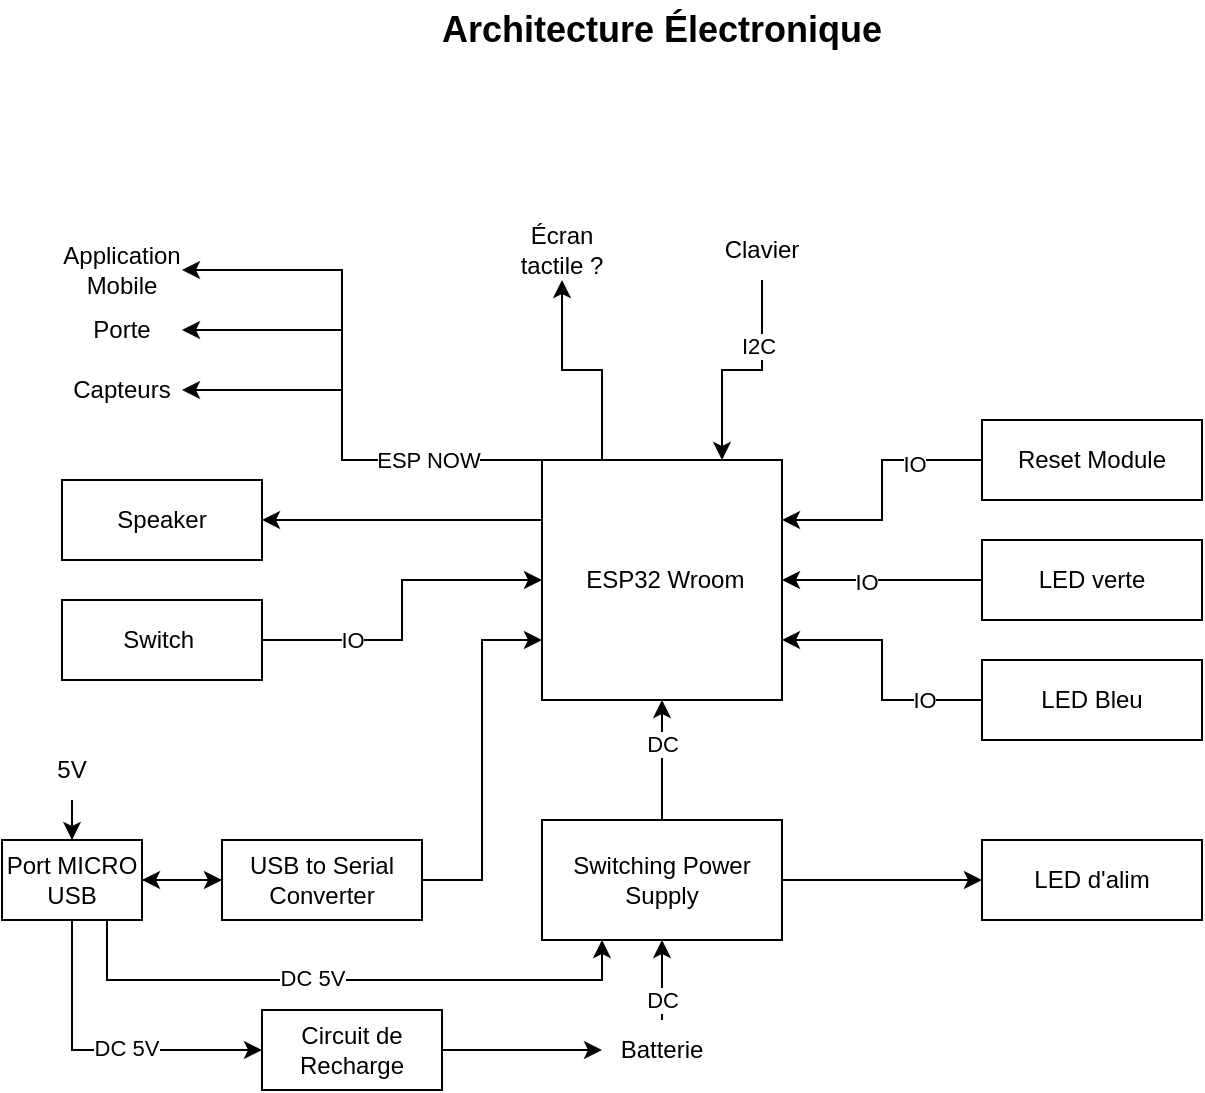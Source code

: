 <mxfile version="21.0.8" type="device"><diagram id="tYPHbK1kJAwYhiZg6krK" name="Page-1"><mxGraphModel dx="1259" dy="656" grid="1" gridSize="10" guides="1" tooltips="1" connect="1" arrows="1" fold="1" page="1" pageScale="1" pageWidth="827" pageHeight="1169" math="0" shadow="0"><root><mxCell id="0"/><mxCell id="1" parent="0"/><mxCell id="I8_SGhkJe4jmLoIYcksJ-7" style="edgeStyle=orthogonalEdgeStyle;rounded=0;orthogonalLoop=1;jettySize=auto;html=1;entryX=0.5;entryY=1;entryDx=0;entryDy=0;exitX=0.25;exitY=0;exitDx=0;exitDy=0;" parent="1" source="I8_SGhkJe4jmLoIYcksJ-1" target="I8_SGhkJe4jmLoIYcksJ-5" edge="1"><mxGeometry relative="1" as="geometry"/></mxCell><mxCell id="I8_SGhkJe4jmLoIYcksJ-20" style="edgeStyle=orthogonalEdgeStyle;rounded=0;orthogonalLoop=1;jettySize=auto;html=1;entryX=1;entryY=0.5;entryDx=0;entryDy=0;exitX=0;exitY=0.25;exitDx=0;exitDy=0;" parent="1" source="I8_SGhkJe4jmLoIYcksJ-1" target="I8_SGhkJe4jmLoIYcksJ-17" edge="1"><mxGeometry relative="1" as="geometry"/></mxCell><mxCell id="I8_SGhkJe4jmLoIYcksJ-1" value="&amp;nbsp;ESP32 Wroom" style="whiteSpace=wrap;html=1;aspect=fixed;" parent="1" vertex="1"><mxGeometry x="384" y="270" width="120" height="120" as="geometry"/></mxCell><mxCell id="I8_SGhkJe4jmLoIYcksJ-3" style="edgeStyle=orthogonalEdgeStyle;rounded=0;orthogonalLoop=1;jettySize=auto;html=1;entryX=0.5;entryY=1;entryDx=0;entryDy=0;" parent="1" source="I8_SGhkJe4jmLoIYcksJ-2" target="I8_SGhkJe4jmLoIYcksJ-1" edge="1"><mxGeometry relative="1" as="geometry"/></mxCell><mxCell id="I8_SGhkJe4jmLoIYcksJ-10" value="DC" style="edgeLabel;html=1;align=center;verticalAlign=middle;resizable=0;points=[];" parent="I8_SGhkJe4jmLoIYcksJ-3" vertex="1" connectable="0"><mxGeometry x="0.266" relative="1" as="geometry"><mxPoint as="offset"/></mxGeometry></mxCell><mxCell id="5wyOwEhhCZ5imgbM7BRu-1" style="edgeStyle=orthogonalEdgeStyle;rounded=0;orthogonalLoop=1;jettySize=auto;html=1;entryX=0;entryY=0.5;entryDx=0;entryDy=0;" parent="1" source="I8_SGhkJe4jmLoIYcksJ-2" target="I8_SGhkJe4jmLoIYcksJ-34" edge="1"><mxGeometry relative="1" as="geometry"/></mxCell><mxCell id="I8_SGhkJe4jmLoIYcksJ-2" value="Switching Power Supply" style="rounded=0;whiteSpace=wrap;html=1;" parent="1" vertex="1"><mxGeometry x="384" y="450" width="120" height="60" as="geometry"/></mxCell><mxCell id="I8_SGhkJe4jmLoIYcksJ-8" style="edgeStyle=orthogonalEdgeStyle;rounded=0;orthogonalLoop=1;jettySize=auto;html=1;entryX=0.75;entryY=0;entryDx=0;entryDy=0;" parent="1" source="I8_SGhkJe4jmLoIYcksJ-4" target="I8_SGhkJe4jmLoIYcksJ-1" edge="1"><mxGeometry relative="1" as="geometry"/></mxCell><mxCell id="I8_SGhkJe4jmLoIYcksJ-9" value="I2C" style="edgeLabel;html=1;align=center;verticalAlign=middle;resizable=0;points=[];" parent="I8_SGhkJe4jmLoIYcksJ-8" vertex="1" connectable="0"><mxGeometry x="-0.405" y="-2" relative="1" as="geometry"><mxPoint as="offset"/></mxGeometry></mxCell><mxCell id="I8_SGhkJe4jmLoIYcksJ-4" value="Clavier" style="text;html=1;strokeColor=none;fillColor=none;align=center;verticalAlign=middle;whiteSpace=wrap;rounded=0;" parent="1" vertex="1"><mxGeometry x="464" y="150" width="60" height="30" as="geometry"/></mxCell><mxCell id="I8_SGhkJe4jmLoIYcksJ-5" value="Écran&lt;br&gt;tactile ?" style="text;html=1;strokeColor=none;fillColor=none;align=center;verticalAlign=middle;whiteSpace=wrap;rounded=0;" parent="1" vertex="1"><mxGeometry x="364" y="150" width="60" height="30" as="geometry"/></mxCell><mxCell id="I8_SGhkJe4jmLoIYcksJ-13" style="edgeStyle=orthogonalEdgeStyle;rounded=0;orthogonalLoop=1;jettySize=auto;html=1;" parent="1" source="I8_SGhkJe4jmLoIYcksJ-12" target="I8_SGhkJe4jmLoIYcksJ-2" edge="1"><mxGeometry relative="1" as="geometry"/></mxCell><mxCell id="I8_SGhkJe4jmLoIYcksJ-14" value="DC" style="edgeLabel;html=1;align=center;verticalAlign=middle;resizable=0;points=[];" parent="I8_SGhkJe4jmLoIYcksJ-13" vertex="1" connectable="0"><mxGeometry x="0.252" y="1" relative="1" as="geometry"><mxPoint x="1" y="15" as="offset"/></mxGeometry></mxCell><mxCell id="I8_SGhkJe4jmLoIYcksJ-12" value="Batterie" style="text;html=1;strokeColor=none;fillColor=none;align=center;verticalAlign=middle;whiteSpace=wrap;rounded=0;" parent="1" vertex="1"><mxGeometry x="414" y="550" width="60" height="30" as="geometry"/></mxCell><mxCell id="I8_SGhkJe4jmLoIYcksJ-17" value="Speaker" style="rounded=0;whiteSpace=wrap;html=1;" parent="1" vertex="1"><mxGeometry x="144" y="280" width="100" height="40" as="geometry"/></mxCell><mxCell id="I8_SGhkJe4jmLoIYcksJ-22" style="edgeStyle=orthogonalEdgeStyle;rounded=0;orthogonalLoop=1;jettySize=auto;html=1;entryX=0;entryY=0.5;entryDx=0;entryDy=0;" parent="1" source="I8_SGhkJe4jmLoIYcksJ-21" target="I8_SGhkJe4jmLoIYcksJ-1" edge="1"><mxGeometry relative="1" as="geometry"/></mxCell><mxCell id="5wyOwEhhCZ5imgbM7BRu-10" value="IO" style="edgeLabel;html=1;align=center;verticalAlign=middle;resizable=0;points=[];" parent="I8_SGhkJe4jmLoIYcksJ-22" vertex="1" connectable="0"><mxGeometry x="-0.363" y="-1" relative="1" as="geometry"><mxPoint x="-9" y="-1" as="offset"/></mxGeometry></mxCell><mxCell id="I8_SGhkJe4jmLoIYcksJ-21" value="Switch&amp;nbsp;" style="rounded=0;whiteSpace=wrap;html=1;" parent="1" vertex="1"><mxGeometry x="144" y="340" width="100" height="40" as="geometry"/></mxCell><mxCell id="I8_SGhkJe4jmLoIYcksJ-27" style="edgeStyle=orthogonalEdgeStyle;rounded=0;orthogonalLoop=1;jettySize=auto;html=1;entryX=0;entryY=0.5;entryDx=0;entryDy=0;" parent="1" source="I8_SGhkJe4jmLoIYcksJ-23" target="I8_SGhkJe4jmLoIYcksJ-12" edge="1"><mxGeometry relative="1" as="geometry"/></mxCell><mxCell id="I8_SGhkJe4jmLoIYcksJ-23" value="Circuit de &lt;br&gt;Recharge" style="rounded=0;whiteSpace=wrap;html=1;" parent="1" vertex="1"><mxGeometry x="244" y="545" width="90" height="40" as="geometry"/></mxCell><mxCell id="5wyOwEhhCZ5imgbM7BRu-18" style="edgeStyle=orthogonalEdgeStyle;rounded=0;orthogonalLoop=1;jettySize=auto;html=1;entryX=0;entryY=0.5;entryDx=0;entryDy=0;" parent="1" source="I8_SGhkJe4jmLoIYcksJ-28" target="I8_SGhkJe4jmLoIYcksJ-23" edge="1"><mxGeometry relative="1" as="geometry"><Array as="points"><mxPoint x="149" y="565"/></Array></mxGeometry></mxCell><mxCell id="5wyOwEhhCZ5imgbM7BRu-23" value="DC 5V" style="edgeLabel;html=1;align=center;verticalAlign=middle;resizable=0;points=[];" parent="5wyOwEhhCZ5imgbM7BRu-18" vertex="1" connectable="0"><mxGeometry x="0.142" y="1" relative="1" as="geometry"><mxPoint as="offset"/></mxGeometry></mxCell><mxCell id="5wyOwEhhCZ5imgbM7BRu-19" value="" style="edgeStyle=orthogonalEdgeStyle;rounded=0;orthogonalLoop=1;jettySize=auto;html=1;" parent="1" source="I8_SGhkJe4jmLoIYcksJ-28" target="5wyOwEhhCZ5imgbM7BRu-13" edge="1"><mxGeometry relative="1" as="geometry"/></mxCell><mxCell id="5wyOwEhhCZ5imgbM7BRu-20" style="edgeStyle=orthogonalEdgeStyle;rounded=0;orthogonalLoop=1;jettySize=auto;html=1;entryX=0.25;entryY=1;entryDx=0;entryDy=0;exitX=0.75;exitY=1;exitDx=0;exitDy=0;" parent="1" source="I8_SGhkJe4jmLoIYcksJ-28" target="I8_SGhkJe4jmLoIYcksJ-2" edge="1"><mxGeometry relative="1" as="geometry"><Array as="points"><mxPoint x="167" y="530"/><mxPoint x="414" y="530"/></Array></mxGeometry></mxCell><mxCell id="5wyOwEhhCZ5imgbM7BRu-22" value="DC 5V" style="edgeLabel;html=1;align=center;verticalAlign=middle;resizable=0;points=[];" parent="5wyOwEhhCZ5imgbM7BRu-20" vertex="1" connectable="0"><mxGeometry x="-0.108" y="1" relative="1" as="geometry"><mxPoint as="offset"/></mxGeometry></mxCell><mxCell id="I8_SGhkJe4jmLoIYcksJ-28" value="Port MICRO USB" style="rounded=0;whiteSpace=wrap;html=1;" parent="1" vertex="1"><mxGeometry x="114" y="460" width="70" height="40" as="geometry"/></mxCell><mxCell id="I8_SGhkJe4jmLoIYcksJ-32" value="" style="edgeStyle=orthogonalEdgeStyle;rounded=0;orthogonalLoop=1;jettySize=auto;html=1;" parent="1" source="I8_SGhkJe4jmLoIYcksJ-31" target="I8_SGhkJe4jmLoIYcksJ-28" edge="1"><mxGeometry relative="1" as="geometry"/></mxCell><mxCell id="I8_SGhkJe4jmLoIYcksJ-31" value="5V" style="text;html=1;strokeColor=none;fillColor=none;align=center;verticalAlign=middle;whiteSpace=wrap;rounded=0;" parent="1" vertex="1"><mxGeometry x="134" y="410" width="30" height="30" as="geometry"/></mxCell><mxCell id="I8_SGhkJe4jmLoIYcksJ-35" style="edgeStyle=orthogonalEdgeStyle;rounded=0;orthogonalLoop=1;jettySize=auto;html=1;entryX=1;entryY=0.25;entryDx=0;entryDy=0;" parent="1" source="I8_SGhkJe4jmLoIYcksJ-33" target="I8_SGhkJe4jmLoIYcksJ-1" edge="1"><mxGeometry relative="1" as="geometry"/></mxCell><mxCell id="5wyOwEhhCZ5imgbM7BRu-8" value="IO" style="edgeLabel;html=1;align=center;verticalAlign=middle;resizable=0;points=[];" parent="I8_SGhkJe4jmLoIYcksJ-35" vertex="1" connectable="0"><mxGeometry x="-0.474" y="2" relative="1" as="geometry"><mxPoint as="offset"/></mxGeometry></mxCell><mxCell id="I8_SGhkJe4jmLoIYcksJ-33" value="Reset Module" style="rounded=0;whiteSpace=wrap;html=1;" parent="1" vertex="1"><mxGeometry x="604" y="250" width="110" height="40" as="geometry"/></mxCell><mxCell id="I8_SGhkJe4jmLoIYcksJ-34" value="LED d'alim" style="rounded=0;whiteSpace=wrap;html=1;" parent="1" vertex="1"><mxGeometry x="604" y="460" width="110" height="40" as="geometry"/></mxCell><mxCell id="5wyOwEhhCZ5imgbM7BRu-4" style="edgeStyle=orthogonalEdgeStyle;rounded=0;orthogonalLoop=1;jettySize=auto;html=1;" parent="1" source="5wyOwEhhCZ5imgbM7BRu-2" target="I8_SGhkJe4jmLoIYcksJ-1" edge="1"><mxGeometry relative="1" as="geometry"/></mxCell><mxCell id="5wyOwEhhCZ5imgbM7BRu-7" value="IO" style="edgeLabel;html=1;align=center;verticalAlign=middle;resizable=0;points=[];" parent="5wyOwEhhCZ5imgbM7BRu-4" vertex="1" connectable="0"><mxGeometry x="0.166" y="1" relative="1" as="geometry"><mxPoint as="offset"/></mxGeometry></mxCell><mxCell id="5wyOwEhhCZ5imgbM7BRu-2" value="LED verte" style="rounded=0;whiteSpace=wrap;html=1;" parent="1" vertex="1"><mxGeometry x="604" y="310" width="110" height="40" as="geometry"/></mxCell><mxCell id="5wyOwEhhCZ5imgbM7BRu-5" style="edgeStyle=orthogonalEdgeStyle;rounded=0;orthogonalLoop=1;jettySize=auto;html=1;entryX=1;entryY=0.75;entryDx=0;entryDy=0;" parent="1" source="5wyOwEhhCZ5imgbM7BRu-3" target="I8_SGhkJe4jmLoIYcksJ-1" edge="1"><mxGeometry relative="1" as="geometry"/></mxCell><mxCell id="5wyOwEhhCZ5imgbM7BRu-6" value="IO" style="edgeLabel;html=1;align=center;verticalAlign=middle;resizable=0;points=[];" parent="5wyOwEhhCZ5imgbM7BRu-5" vertex="1" connectable="0"><mxGeometry x="-0.315" y="1" relative="1" as="geometry"><mxPoint x="15" y="-1" as="offset"/></mxGeometry></mxCell><mxCell id="5wyOwEhhCZ5imgbM7BRu-3" value="LED Bleu" style="rounded=0;whiteSpace=wrap;html=1;" parent="1" vertex="1"><mxGeometry x="604" y="370" width="110" height="40" as="geometry"/></mxCell><mxCell id="5wyOwEhhCZ5imgbM7BRu-11" value="Capteurs" style="text;html=1;strokeColor=none;fillColor=none;align=center;verticalAlign=middle;whiteSpace=wrap;rounded=0;" parent="1" vertex="1"><mxGeometry x="144" y="220" width="60" height="30" as="geometry"/></mxCell><mxCell id="5wyOwEhhCZ5imgbM7BRu-16" style="edgeStyle=orthogonalEdgeStyle;rounded=0;orthogonalLoop=1;jettySize=auto;html=1;entryX=0;entryY=0.75;entryDx=0;entryDy=0;" parent="1" source="5wyOwEhhCZ5imgbM7BRu-13" target="I8_SGhkJe4jmLoIYcksJ-1" edge="1"><mxGeometry relative="1" as="geometry"/></mxCell><mxCell id="5wyOwEhhCZ5imgbM7BRu-21" value="" style="edgeStyle=orthogonalEdgeStyle;rounded=0;orthogonalLoop=1;jettySize=auto;html=1;" parent="1" source="5wyOwEhhCZ5imgbM7BRu-13" target="I8_SGhkJe4jmLoIYcksJ-28" edge="1"><mxGeometry relative="1" as="geometry"><Array as="points"><mxPoint x="204" y="480"/><mxPoint x="204" y="480"/></Array></mxGeometry></mxCell><mxCell id="5wyOwEhhCZ5imgbM7BRu-13" value="USB to Serial Converter" style="rounded=0;whiteSpace=wrap;html=1;" parent="1" vertex="1"><mxGeometry x="224" y="460" width="100" height="40" as="geometry"/></mxCell><mxCell id="5wyOwEhhCZ5imgbM7BRu-24" value="" style="endArrow=classic;html=1;rounded=0;entryX=1;entryY=0.5;entryDx=0;entryDy=0;exitX=0;exitY=0;exitDx=0;exitDy=0;" parent="1" source="I8_SGhkJe4jmLoIYcksJ-1" target="5wyOwEhhCZ5imgbM7BRu-11" edge="1"><mxGeometry width="50" height="50" relative="1" as="geometry"><mxPoint x="384" y="290" as="sourcePoint"/><mxPoint x="284" y="190" as="targetPoint"/><Array as="points"><mxPoint x="284" y="270"/><mxPoint x="284" y="235"/></Array></mxGeometry></mxCell><mxCell id="5wyOwEhhCZ5imgbM7BRu-30" value="ESP NOW" style="edgeLabel;html=1;align=center;verticalAlign=middle;resizable=0;points=[];" parent="5wyOwEhhCZ5imgbM7BRu-24" vertex="1" connectable="0"><mxGeometry x="-0.735" relative="1" as="geometry"><mxPoint x="-29" as="offset"/></mxGeometry></mxCell><mxCell id="5wyOwEhhCZ5imgbM7BRu-26" value="Porte" style="text;html=1;strokeColor=none;fillColor=none;align=center;verticalAlign=middle;whiteSpace=wrap;rounded=0;" parent="1" vertex="1"><mxGeometry x="144" y="190" width="60" height="30" as="geometry"/></mxCell><mxCell id="5wyOwEhhCZ5imgbM7BRu-29" value="" style="endArrow=classic;html=1;rounded=0;entryX=1;entryY=0.5;entryDx=0;entryDy=0;" parent="1" target="5wyOwEhhCZ5imgbM7BRu-26" edge="1"><mxGeometry width="50" height="50" relative="1" as="geometry"><mxPoint x="284" y="240" as="sourcePoint"/><mxPoint x="334" y="190" as="targetPoint"/><Array as="points"><mxPoint x="284" y="205"/></Array></mxGeometry></mxCell><mxCell id="5wyOwEhhCZ5imgbM7BRu-31" value="Application Mobile" style="text;html=1;strokeColor=none;fillColor=none;align=center;verticalAlign=middle;whiteSpace=wrap;rounded=0;" parent="1" vertex="1"><mxGeometry x="144" y="160" width="60" height="30" as="geometry"/></mxCell><mxCell id="5wyOwEhhCZ5imgbM7BRu-32" value="" style="endArrow=classic;html=1;rounded=0;entryX=1;entryY=0.5;entryDx=0;entryDy=0;" parent="1" target="5wyOwEhhCZ5imgbM7BRu-31" edge="1"><mxGeometry width="50" height="50" relative="1" as="geometry"><mxPoint x="284" y="210" as="sourcePoint"/><mxPoint x="334" y="160" as="targetPoint"/><Array as="points"><mxPoint x="284" y="175"/></Array></mxGeometry></mxCell><mxCell id="5wyOwEhhCZ5imgbM7BRu-33" value="&lt;font style=&quot;font-size: 18px;&quot;&gt;&lt;b&gt;Architecture Électronique&lt;/b&gt;&lt;/font&gt;" style="text;html=1;strokeColor=none;fillColor=none;align=center;verticalAlign=middle;whiteSpace=wrap;rounded=0;" parent="1" vertex="1"><mxGeometry x="284" y="40" width="320" height="30" as="geometry"/></mxCell></root></mxGraphModel></diagram></mxfile>